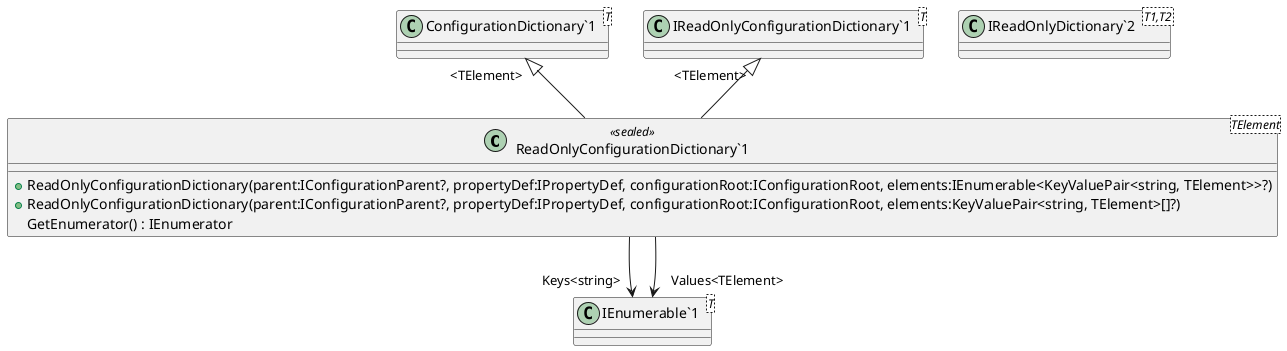 @startuml
class "ReadOnlyConfigurationDictionary`1"<TElement> <<sealed>> {
    + ReadOnlyConfigurationDictionary(parent:IConfigurationParent?, propertyDef:IPropertyDef, configurationRoot:IConfigurationRoot, elements:IEnumerable<KeyValuePair<string, TElement>>?)
    + ReadOnlyConfigurationDictionary(parent:IConfigurationParent?, propertyDef:IPropertyDef, configurationRoot:IConfigurationRoot, elements:KeyValuePair<string, TElement>[]?)
    GetEnumerator() : IEnumerator
}
class "ConfigurationDictionary`1"<T> {
}
class "IReadOnlyConfigurationDictionary`1"<T> {
}
class "IEnumerable`1"<T> {
}
class "IReadOnlyDictionary`2"<T1,T2> {
}
"ConfigurationDictionary`1" "<TElement>" <|-- "ReadOnlyConfigurationDictionary`1"
"IReadOnlyConfigurationDictionary`1" "<TElement>" <|-- "ReadOnlyConfigurationDictionary`1"
"ReadOnlyConfigurationDictionary`1" --> "Keys<string>" "IEnumerable`1"
"ReadOnlyConfigurationDictionary`1" --> "Values<TElement>" "IEnumerable`1"
@enduml
